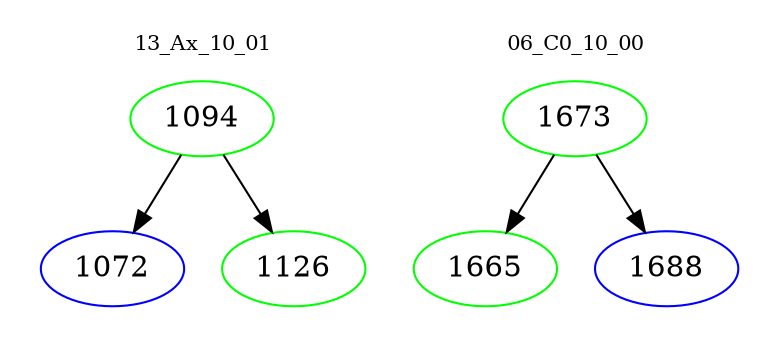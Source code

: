 digraph{
subgraph cluster_0 {
color = white
label = "13_Ax_10_01";
fontsize=10;
T0_1094 [label="1094", color="green"]
T0_1094 -> T0_1072 [color="black"]
T0_1072 [label="1072", color="blue"]
T0_1094 -> T0_1126 [color="black"]
T0_1126 [label="1126", color="green"]
}
subgraph cluster_1 {
color = white
label = "06_C0_10_00";
fontsize=10;
T1_1673 [label="1673", color="green"]
T1_1673 -> T1_1665 [color="black"]
T1_1665 [label="1665", color="green"]
T1_1673 -> T1_1688 [color="black"]
T1_1688 [label="1688", color="blue"]
}
}

